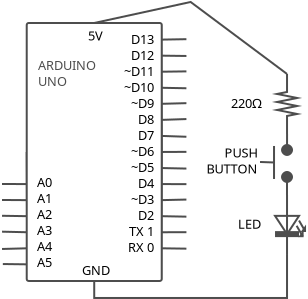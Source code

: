 <?xml version="1.0" encoding="UTF-8"?>
<dia:diagram xmlns:dia="http://www.lysator.liu.se/~alla/dia/">
  <dia:layer name="Background" visible="true" active="true">
    <dia:object type="Standard - ZigZagLine" version="1" id="O0">
      <dia:attribute name="obj_pos">
        <dia:point val="19.96,7.85"/>
      </dia:attribute>
      <dia:attribute name="obj_bb">
        <dia:rectangle val="19.91,6.75;29.65,10.45"/>
      </dia:attribute>
      <dia:attribute name="orth_points">
        <dia:point val="19.96,7.85"/>
        <dia:point val="19.96,6.8"/>
        <dia:point val="29.6,6.8"/>
        <dia:point val="29.6,10.4"/>
      </dia:attribute>
      <dia:attribute name="orth_orient">
        <dia:enum val="1"/>
        <dia:enum val="0"/>
        <dia:enum val="1"/>
      </dia:attribute>
      <dia:attribute name="autorouting">
        <dia:boolean val="true"/>
      </dia:attribute>
      <dia:attribute name="line_color">
        <dia:color val="#4d4d4d"/>
      </dia:attribute>
      <dia:connections>
        <dia:connection handle="0" to="O32" connection="1"/>
        <dia:connection handle="1" to="O6" connection="0"/>
      </dia:connections>
    </dia:object>
    <dia:object type="Standard - Text" version="1" id="O1">
      <dia:attribute name="obj_pos">
        <dia:point val="7.4,7.1"/>
      </dia:attribute>
      <dia:attribute name="obj_bb">
        <dia:rectangle val="7.4,6.46;7.4,7.232"/>
      </dia:attribute>
      <dia:attribute name="text">
        <dia:composite type="text">
          <dia:attribute name="string">
            <dia:string>##</dia:string>
          </dia:attribute>
          <dia:attribute name="font">
            <dia:font family="sans" style="0" name="Helvetica"/>
          </dia:attribute>
          <dia:attribute name="height">
            <dia:real val="0.8"/>
          </dia:attribute>
          <dia:attribute name="pos">
            <dia:point val="7.4,7.1"/>
          </dia:attribute>
          <dia:attribute name="color">
            <dia:color val="#000000"/>
          </dia:attribute>
          <dia:attribute name="alignment">
            <dia:enum val="0"/>
          </dia:attribute>
        </dia:composite>
      </dia:attribute>
      <dia:attribute name="valign">
        <dia:enum val="3"/>
      </dia:attribute>
    </dia:object>
    <dia:object type="Standard - Text" version="1" id="O2">
      <dia:attribute name="obj_pos">
        <dia:point val="22.15,18.55"/>
      </dia:attribute>
      <dia:attribute name="obj_bb">
        <dia:rectangle val="22.15,17.91;22.15,18.683"/>
      </dia:attribute>
      <dia:attribute name="text">
        <dia:composite type="text">
          <dia:attribute name="string">
            <dia:string>##</dia:string>
          </dia:attribute>
          <dia:attribute name="font">
            <dia:font family="sans" style="0" name="Helvetica"/>
          </dia:attribute>
          <dia:attribute name="height">
            <dia:real val="0.8"/>
          </dia:attribute>
          <dia:attribute name="pos">
            <dia:point val="22.15,18.55"/>
          </dia:attribute>
          <dia:attribute name="color">
            <dia:color val="#000000"/>
          </dia:attribute>
          <dia:attribute name="alignment">
            <dia:enum val="0"/>
          </dia:attribute>
        </dia:composite>
      </dia:attribute>
      <dia:attribute name="valign">
        <dia:enum val="3"/>
      </dia:attribute>
    </dia:object>
    <dia:object type="Standard - Text" version="1" id="O3">
      <dia:attribute name="obj_pos">
        <dia:point val="9.95,7.6"/>
      </dia:attribute>
      <dia:attribute name="obj_bb">
        <dia:rectangle val="9.95,6.96;9.95,7.732"/>
      </dia:attribute>
      <dia:attribute name="text">
        <dia:composite type="text">
          <dia:attribute name="string">
            <dia:string>##</dia:string>
          </dia:attribute>
          <dia:attribute name="font">
            <dia:font family="sans" style="0" name="Helvetica"/>
          </dia:attribute>
          <dia:attribute name="height">
            <dia:real val="0.8"/>
          </dia:attribute>
          <dia:attribute name="pos">
            <dia:point val="9.95,7.6"/>
          </dia:attribute>
          <dia:attribute name="color">
            <dia:color val="#000000"/>
          </dia:attribute>
          <dia:attribute name="alignment">
            <dia:enum val="0"/>
          </dia:attribute>
        </dia:composite>
      </dia:attribute>
      <dia:attribute name="valign">
        <dia:enum val="3"/>
      </dia:attribute>
    </dia:object>
    <dia:object type="Standard - ZigZagLine" version="1" id="O4">
      <dia:attribute name="obj_pos">
        <dia:point val="19.96,20.75"/>
      </dia:attribute>
      <dia:attribute name="obj_bb">
        <dia:rectangle val="19.91,19.4;29.65,21.65"/>
      </dia:attribute>
      <dia:attribute name="orth_points">
        <dia:point val="19.96,20.75"/>
        <dia:point val="19.96,21.6"/>
        <dia:point val="29.6,21.6"/>
        <dia:point val="29.6,19.45"/>
      </dia:attribute>
      <dia:attribute name="orth_orient">
        <dia:enum val="1"/>
        <dia:enum val="0"/>
        <dia:enum val="1"/>
      </dia:attribute>
      <dia:attribute name="autorouting">
        <dia:boolean val="false"/>
      </dia:attribute>
      <dia:attribute name="line_color">
        <dia:color val="#4d4d4d"/>
      </dia:attribute>
      <dia:connections>
        <dia:connection handle="0" to="O32" connection="6"/>
        <dia:connection handle="1" to="O5" connection="0"/>
      </dia:connections>
    </dia:object>
    <dia:object type="Circuit - Vertical Led (European)" version="1" id="O5">
      <dia:attribute name="obj_pos">
        <dia:point val="29,16.45"/>
      </dia:attribute>
      <dia:attribute name="obj_bb">
        <dia:rectangle val="28.907,16.45;30.55,19.45"/>
      </dia:attribute>
      <dia:attribute name="meta">
        <dia:composite type="dict"/>
      </dia:attribute>
      <dia:attribute name="elem_corner">
        <dia:point val="29,16.45"/>
      </dia:attribute>
      <dia:attribute name="elem_width">
        <dia:real val="1.5"/>
      </dia:attribute>
      <dia:attribute name="elem_height">
        <dia:real val="3.0"/>
      </dia:attribute>
      <dia:attribute name="line_width">
        <dia:real val="0.1"/>
      </dia:attribute>
      <dia:attribute name="line_colour">
        <dia:color val="#4d4d4d"/>
      </dia:attribute>
      <dia:attribute name="fill_colour">
        <dia:color val="#ffffff"/>
      </dia:attribute>
      <dia:attribute name="show_background">
        <dia:boolean val="true"/>
      </dia:attribute>
      <dia:attribute name="line_style">
        <dia:enum val="0"/>
        <dia:real val="1"/>
      </dia:attribute>
      <dia:attribute name="flip_horizontal">
        <dia:boolean val="true"/>
      </dia:attribute>
      <dia:attribute name="flip_vertical">
        <dia:boolean val="true"/>
      </dia:attribute>
      <dia:attribute name="subscale">
        <dia:real val="1"/>
      </dia:attribute>
    </dia:object>
    <dia:object type="Circuit - Vertical Resistor" version="1" id="O6">
      <dia:attribute name="obj_pos">
        <dia:point val="29.1,10.4"/>
      </dia:attribute>
      <dia:attribute name="obj_bb">
        <dia:rectangle val="28.845,10.4;30.355,13.4"/>
      </dia:attribute>
      <dia:attribute name="meta">
        <dia:composite type="dict"/>
      </dia:attribute>
      <dia:attribute name="elem_corner">
        <dia:point val="29.1,10.4"/>
      </dia:attribute>
      <dia:attribute name="elem_width">
        <dia:real val="1.0"/>
      </dia:attribute>
      <dia:attribute name="elem_height">
        <dia:real val="3.0"/>
      </dia:attribute>
      <dia:attribute name="line_width">
        <dia:real val="0.1"/>
      </dia:attribute>
      <dia:attribute name="line_colour">
        <dia:color val="#4d4d4d"/>
      </dia:attribute>
      <dia:attribute name="fill_colour">
        <dia:color val="#ffffff"/>
      </dia:attribute>
      <dia:attribute name="show_background">
        <dia:boolean val="true"/>
      </dia:attribute>
      <dia:attribute name="line_style">
        <dia:enum val="0"/>
        <dia:real val="1"/>
      </dia:attribute>
      <dia:attribute name="flip_horizontal">
        <dia:boolean val="false"/>
      </dia:attribute>
      <dia:attribute name="flip_vertical">
        <dia:boolean val="false"/>
      </dia:attribute>
      <dia:attribute name="subscale">
        <dia:real val="1"/>
      </dia:attribute>
    </dia:object>
    <dia:object type="Standard - Text" version="1" id="O7">
      <dia:attribute name="obj_pos">
        <dia:point val="26.8,12.1"/>
      </dia:attribute>
      <dia:attribute name="obj_bb">
        <dia:rectangle val="26.8,11.46;28.3,12.232"/>
      </dia:attribute>
      <dia:attribute name="text">
        <dia:composite type="text">
          <dia:attribute name="string">
            <dia:string>#220Ω#</dia:string>
          </dia:attribute>
          <dia:attribute name="font">
            <dia:font family="sans" style="0" name="Helvetica"/>
          </dia:attribute>
          <dia:attribute name="height">
            <dia:real val="0.8"/>
          </dia:attribute>
          <dia:attribute name="pos">
            <dia:point val="26.8,12.1"/>
          </dia:attribute>
          <dia:attribute name="color">
            <dia:color val="#000000"/>
          </dia:attribute>
          <dia:attribute name="alignment">
            <dia:enum val="0"/>
          </dia:attribute>
        </dia:composite>
      </dia:attribute>
      <dia:attribute name="valign">
        <dia:enum val="3"/>
      </dia:attribute>
    </dia:object>
    <dia:object type="Standard - Text" version="1" id="O8">
      <dia:attribute name="obj_pos">
        <dia:point val="27.145,18.135"/>
      </dia:attribute>
      <dia:attribute name="obj_bb">
        <dia:rectangle val="27.145,17.495;28.258,18.267"/>
      </dia:attribute>
      <dia:attribute name="text">
        <dia:composite type="text">
          <dia:attribute name="string">
            <dia:string>#LED#</dia:string>
          </dia:attribute>
          <dia:attribute name="font">
            <dia:font family="sans" style="0" name="Helvetica"/>
          </dia:attribute>
          <dia:attribute name="height">
            <dia:real val="0.8"/>
          </dia:attribute>
          <dia:attribute name="pos">
            <dia:point val="27.145,18.135"/>
          </dia:attribute>
          <dia:attribute name="color">
            <dia:color val="#000000"/>
          </dia:attribute>
          <dia:attribute name="alignment">
            <dia:enum val="0"/>
          </dia:attribute>
        </dia:composite>
      </dia:attribute>
      <dia:attribute name="valign">
        <dia:enum val="3"/>
      </dia:attribute>
    </dia:object>
    <dia:object type="Standard - Line" version="0" id="O9">
      <dia:attribute name="obj_pos">
        <dia:point val="16.593,15.905"/>
      </dia:attribute>
      <dia:attribute name="obj_bb">
        <dia:rectangle val="15.299,15.85;16.643,15.955"/>
      </dia:attribute>
      <dia:attribute name="conn_endpoints">
        <dia:point val="16.593,15.905"/>
        <dia:point val="15.349,15.9"/>
      </dia:attribute>
      <dia:attribute name="numcp">
        <dia:int val="1"/>
      </dia:attribute>
      <dia:attribute name="line_color">
        <dia:color val="#4d4d4d"/>
      </dia:attribute>
      <dia:connections>
        <dia:connection handle="0" to="O15" connection="5"/>
      </dia:connections>
    </dia:object>
    <dia:object type="Standard - Line" version="0" id="O10">
      <dia:attribute name="obj_pos">
        <dia:point val="16.611,19.918"/>
      </dia:attribute>
      <dia:attribute name="obj_bb">
        <dia:rectangle val="15.339,19.853;16.662,19.969"/>
      </dia:attribute>
      <dia:attribute name="conn_endpoints">
        <dia:point val="16.611,19.918"/>
        <dia:point val="15.39,19.903"/>
      </dia:attribute>
      <dia:attribute name="numcp">
        <dia:int val="1"/>
      </dia:attribute>
      <dia:attribute name="line_color">
        <dia:color val="#4d4d4d"/>
      </dia:attribute>
      <dia:connections>
        <dia:connection handle="0" to="O15" connection="0"/>
      </dia:connections>
    </dia:object>
    <dia:object type="Standard - Line" version="0" id="O11">
      <dia:attribute name="obj_pos">
        <dia:point val="16.596,16.708"/>
      </dia:attribute>
      <dia:attribute name="obj_bb">
        <dia:rectangle val="15.299,16.65;16.647,16.758"/>
      </dia:attribute>
      <dia:attribute name="conn_endpoints">
        <dia:point val="16.596,16.708"/>
        <dia:point val="15.349,16.7"/>
      </dia:attribute>
      <dia:attribute name="numcp">
        <dia:int val="1"/>
      </dia:attribute>
      <dia:attribute name="line_color">
        <dia:color val="#4d4d4d"/>
      </dia:attribute>
      <dia:connections>
        <dia:connection handle="0" to="O15" connection="4"/>
      </dia:connections>
    </dia:object>
    <dia:object type="Standard - Line" version="0" id="O12">
      <dia:attribute name="obj_pos">
        <dia:point val="16.6,17.51"/>
      </dia:attribute>
      <dia:attribute name="obj_bb">
        <dia:rectangle val="15.299,17.439;16.651,17.561"/>
      </dia:attribute>
      <dia:attribute name="conn_endpoints">
        <dia:point val="16.6,17.51"/>
        <dia:point val="15.35,17.49"/>
      </dia:attribute>
      <dia:attribute name="numcp">
        <dia:int val="1"/>
      </dia:attribute>
      <dia:attribute name="line_color">
        <dia:color val="#4d4d4d"/>
      </dia:attribute>
      <dia:connections>
        <dia:connection handle="0" to="O15" connection="3"/>
      </dia:connections>
    </dia:object>
    <dia:object type="Standard - Line" version="0" id="O13">
      <dia:attribute name="obj_pos">
        <dia:point val="16.604,18.313"/>
      </dia:attribute>
      <dia:attribute name="obj_bb">
        <dia:rectangle val="15.299,18.234;16.655,18.364"/>
      </dia:attribute>
      <dia:attribute name="conn_endpoints">
        <dia:point val="16.604,18.313"/>
        <dia:point val="15.35,18.285"/>
      </dia:attribute>
      <dia:attribute name="numcp">
        <dia:int val="1"/>
      </dia:attribute>
      <dia:attribute name="line_color">
        <dia:color val="#4d4d4d"/>
      </dia:attribute>
      <dia:connections>
        <dia:connection handle="0" to="O15" connection="2"/>
      </dia:connections>
    </dia:object>
    <dia:object type="Standard - Line" version="0" id="O14">
      <dia:attribute name="obj_pos">
        <dia:point val="16.607,19.116"/>
      </dia:attribute>
      <dia:attribute name="obj_bb">
        <dia:rectangle val="15.299,19.064;16.659,19.201"/>
      </dia:attribute>
      <dia:attribute name="conn_endpoints">
        <dia:point val="16.607,19.116"/>
        <dia:point val="15.35,19.15"/>
      </dia:attribute>
      <dia:attribute name="numcp">
        <dia:int val="1"/>
      </dia:attribute>
      <dia:attribute name="line_color">
        <dia:color val="#4d4d4d"/>
      </dia:attribute>
      <dia:connections>
        <dia:connection handle="0" to="O15" connection="1"/>
      </dia:connections>
    </dia:object>
    <dia:object type="Standard - Line" version="0" id="O15">
      <dia:attribute name="obj_pos">
        <dia:point val="16.615,20.721"/>
      </dia:attribute>
      <dia:attribute name="obj_bb">
        <dia:rectangle val="16.535,14.25;16.665,20.771"/>
      </dia:attribute>
      <dia:attribute name="conn_endpoints">
        <dia:point val="16.615,20.721"/>
        <dia:point val="16.585,14.3"/>
      </dia:attribute>
      <dia:attribute name="numcp">
        <dia:int val="7"/>
      </dia:attribute>
      <dia:attribute name="line_color">
        <dia:color val="#4d4d4d"/>
      </dia:attribute>
      <dia:connections>
        <dia:connection handle="0" to="O32" connection="5"/>
        <dia:connection handle="1" to="O32" connection="3"/>
      </dia:connections>
    </dia:object>
    <dia:object type="Standard - Line" version="0" id="O16">
      <dia:attribute name="obj_pos">
        <dia:point val="23.335,14.3"/>
      </dia:attribute>
      <dia:attribute name="obj_bb">
        <dia:rectangle val="23.256,14.25;23.386,20.771"/>
      </dia:attribute>
      <dia:attribute name="conn_endpoints">
        <dia:point val="23.335,14.3"/>
        <dia:point val="23.306,20.721"/>
      </dia:attribute>
      <dia:attribute name="numcp">
        <dia:int val="7"/>
      </dia:attribute>
      <dia:attribute name="line_color">
        <dia:color val="#4d4d4d"/>
      </dia:attribute>
      <dia:connections>
        <dia:connection handle="0" to="O32" connection="4"/>
        <dia:connection handle="1" to="O32" connection="7"/>
      </dia:connections>
    </dia:object>
    <dia:object type="Standard - Line" version="0" id="O17">
      <dia:attribute name="obj_pos">
        <dia:point val="23.306,7.879"/>
      </dia:attribute>
      <dia:attribute name="obj_bb">
        <dia:rectangle val="23.256,7.829;23.386,14.35"/>
      </dia:attribute>
      <dia:attribute name="conn_endpoints">
        <dia:point val="23.306,7.879"/>
        <dia:point val="23.335,14.3"/>
      </dia:attribute>
      <dia:attribute name="numcp">
        <dia:int val="7"/>
      </dia:attribute>
      <dia:attribute name="line_color">
        <dia:color val="#4d4d4d"/>
      </dia:attribute>
      <dia:connections>
        <dia:connection handle="0" to="O32" connection="2"/>
        <dia:connection handle="1" to="O32" connection="4"/>
      </dia:connections>
    </dia:object>
    <dia:object type="Standard - Line" version="0" id="O18">
      <dia:attribute name="obj_pos">
        <dia:point val="24.569,8.66"/>
      </dia:attribute>
      <dia:attribute name="obj_bb">
        <dia:rectangle val="23.259,8.609;24.62,8.733"/>
      </dia:attribute>
      <dia:attribute name="conn_endpoints">
        <dia:point val="24.569,8.66"/>
        <dia:point val="23.31,8.682"/>
      </dia:attribute>
      <dia:attribute name="numcp">
        <dia:int val="1"/>
      </dia:attribute>
      <dia:attribute name="line_color">
        <dia:color val="#4d4d4d"/>
      </dia:attribute>
      <dia:connections>
        <dia:connection handle="1" to="O17" connection="0"/>
      </dia:connections>
    </dia:object>
    <dia:object type="Standard - Line" version="0" id="O19">
      <dia:attribute name="obj_pos">
        <dia:point val="24.57,9.5"/>
      </dia:attribute>
      <dia:attribute name="obj_bb">
        <dia:rectangle val="23.263,9.434;24.62,9.551"/>
      </dia:attribute>
      <dia:attribute name="conn_endpoints">
        <dia:point val="24.57,9.5"/>
        <dia:point val="23.313,9.484"/>
      </dia:attribute>
      <dia:attribute name="numcp">
        <dia:int val="1"/>
      </dia:attribute>
      <dia:attribute name="line_color">
        <dia:color val="#4d4d4d"/>
      </dia:attribute>
      <dia:connections>
        <dia:connection handle="1" to="O17" connection="1"/>
      </dia:connections>
    </dia:object>
    <dia:object type="Standard - Line" version="0" id="O20">
      <dia:attribute name="obj_pos">
        <dia:point val="24.57,10.27"/>
      </dia:attribute>
      <dia:attribute name="obj_bb">
        <dia:rectangle val="23.266,10.219;24.62,10.338"/>
      </dia:attribute>
      <dia:attribute name="conn_endpoints">
        <dia:point val="24.57,10.27"/>
        <dia:point val="23.317,10.287"/>
      </dia:attribute>
      <dia:attribute name="numcp">
        <dia:int val="1"/>
      </dia:attribute>
      <dia:attribute name="line_color">
        <dia:color val="#4d4d4d"/>
      </dia:attribute>
      <dia:connections>
        <dia:connection handle="1" to="O17" connection="2"/>
      </dia:connections>
    </dia:object>
    <dia:object type="Standard - Line" version="0" id="O21">
      <dia:attribute name="obj_pos">
        <dia:point val="24.569,11.114"/>
      </dia:attribute>
      <dia:attribute name="obj_bb">
        <dia:rectangle val="23.27,11.039;24.62,11.165"/>
      </dia:attribute>
      <dia:attribute name="conn_endpoints">
        <dia:point val="24.569,11.114"/>
        <dia:point val="23.321,11.09"/>
      </dia:attribute>
      <dia:attribute name="numcp">
        <dia:int val="1"/>
      </dia:attribute>
      <dia:attribute name="line_color">
        <dia:color val="#4d4d4d"/>
      </dia:attribute>
      <dia:connections>
        <dia:connection handle="1" to="O17" connection="3"/>
      </dia:connections>
    </dia:object>
    <dia:object type="Standard - Line" version="0" id="O22">
      <dia:attribute name="obj_pos">
        <dia:point val="24.569,11.859"/>
      </dia:attribute>
      <dia:attribute name="obj_bb">
        <dia:rectangle val="23.273,11.808;24.62,11.944"/>
      </dia:attribute>
      <dia:attribute name="conn_endpoints">
        <dia:point val="24.569,11.859"/>
        <dia:point val="23.324,11.892"/>
      </dia:attribute>
      <dia:attribute name="numcp">
        <dia:int val="1"/>
      </dia:attribute>
      <dia:attribute name="line_color">
        <dia:color val="#4d4d4d"/>
      </dia:attribute>
      <dia:connections>
        <dia:connection handle="1" to="O17" connection="4"/>
      </dia:connections>
    </dia:object>
    <dia:object type="Standard - Line" version="0" id="O23">
      <dia:attribute name="obj_pos">
        <dia:point val="24.569,12.654"/>
      </dia:attribute>
      <dia:attribute name="obj_bb">
        <dia:rectangle val="23.276,12.603;24.62,12.746"/>
      </dia:attribute>
      <dia:attribute name="conn_endpoints">
        <dia:point val="24.569,12.654"/>
        <dia:point val="23.328,12.695"/>
      </dia:attribute>
      <dia:attribute name="numcp">
        <dia:int val="1"/>
      </dia:attribute>
      <dia:attribute name="line_color">
        <dia:color val="#4d4d4d"/>
      </dia:attribute>
      <dia:connections>
        <dia:connection handle="1" to="O17" connection="5"/>
      </dia:connections>
    </dia:object>
    <dia:object type="Standard - Line" version="0" id="O24">
      <dia:attribute name="obj_pos">
        <dia:point val="24.569,13.539"/>
      </dia:attribute>
      <dia:attribute name="obj_bb">
        <dia:rectangle val="23.28,13.446;24.62,13.591"/>
      </dia:attribute>
      <dia:attribute name="conn_endpoints">
        <dia:point val="24.569,13.539"/>
        <dia:point val="23.332,13.497"/>
      </dia:attribute>
      <dia:attribute name="numcp">
        <dia:int val="1"/>
      </dia:attribute>
      <dia:attribute name="line_color">
        <dia:color val="#4d4d4d"/>
      </dia:attribute>
      <dia:connections>
        <dia:connection handle="1" to="O17" connection="6"/>
      </dia:connections>
    </dia:object>
    <dia:object type="Standard - Line" version="0" id="O25">
      <dia:attribute name="obj_pos">
        <dia:point val="24.57,14.294"/>
      </dia:attribute>
      <dia:attribute name="obj_bb">
        <dia:rectangle val="23.285,14.244;24.62,14.35"/>
      </dia:attribute>
      <dia:attribute name="conn_endpoints">
        <dia:point val="24.57,14.294"/>
        <dia:point val="23.335,14.3"/>
      </dia:attribute>
      <dia:attribute name="numcp">
        <dia:int val="1"/>
      </dia:attribute>
      <dia:attribute name="line_color">
        <dia:color val="#4d4d4d"/>
      </dia:attribute>
      <dia:connections>
        <dia:connection handle="1" to="O32" connection="4"/>
      </dia:connections>
    </dia:object>
    <dia:object type="Standard - Line" version="0" id="O26">
      <dia:attribute name="obj_pos">
        <dia:point val="24.569,15.13"/>
      </dia:attribute>
      <dia:attribute name="obj_bb">
        <dia:rectangle val="23.281,15.052;24.62,15.181"/>
      </dia:attribute>
      <dia:attribute name="conn_endpoints">
        <dia:point val="24.569,15.13"/>
        <dia:point val="23.332,15.103"/>
      </dia:attribute>
      <dia:attribute name="numcp">
        <dia:int val="1"/>
      </dia:attribute>
      <dia:attribute name="line_color">
        <dia:color val="#4d4d4d"/>
      </dia:attribute>
      <dia:connections>
        <dia:connection handle="1" to="O16" connection="0"/>
      </dia:connections>
    </dia:object>
    <dia:object type="Standard - Line" version="0" id="O27">
      <dia:attribute name="obj_pos">
        <dia:point val="24.57,15.908"/>
      </dia:attribute>
      <dia:attribute name="obj_bb">
        <dia:rectangle val="23.278,15.855;24.62,15.958"/>
      </dia:attribute>
      <dia:attribute name="conn_endpoints">
        <dia:point val="24.57,15.908"/>
        <dia:point val="23.328,15.905"/>
      </dia:attribute>
      <dia:attribute name="numcp">
        <dia:int val="1"/>
      </dia:attribute>
      <dia:attribute name="line_color">
        <dia:color val="#4d4d4d"/>
      </dia:attribute>
      <dia:connections>
        <dia:connection handle="1" to="O16" connection="1"/>
      </dia:connections>
    </dia:object>
    <dia:object type="Standard - Line" version="0" id="O28">
      <dia:attribute name="obj_pos">
        <dia:point val="24.569,16.679"/>
      </dia:attribute>
      <dia:attribute name="obj_bb">
        <dia:rectangle val="23.273,16.628;24.62,16.759"/>
      </dia:attribute>
      <dia:attribute name="conn_endpoints">
        <dia:point val="24.569,16.679"/>
        <dia:point val="23.324,16.708"/>
      </dia:attribute>
      <dia:attribute name="numcp">
        <dia:int val="1"/>
      </dia:attribute>
      <dia:attribute name="line_color">
        <dia:color val="#4d4d4d"/>
      </dia:attribute>
      <dia:connections>
        <dia:connection handle="1" to="O16" connection="2"/>
      </dia:connections>
    </dia:object>
    <dia:object type="Standard - Line" version="0" id="O29">
      <dia:attribute name="obj_pos">
        <dia:point val="24.569,17.534"/>
      </dia:attribute>
      <dia:attribute name="obj_bb">
        <dia:rectangle val="23.27,17.459;24.62,17.585"/>
      </dia:attribute>
      <dia:attribute name="conn_endpoints">
        <dia:point val="24.569,17.534"/>
        <dia:point val="23.321,17.51"/>
      </dia:attribute>
      <dia:attribute name="numcp">
        <dia:int val="1"/>
      </dia:attribute>
      <dia:attribute name="line_color">
        <dia:color val="#4d4d4d"/>
      </dia:attribute>
      <dia:connections>
        <dia:connection handle="1" to="O16" connection="3"/>
      </dia:connections>
    </dia:object>
    <dia:object type="Standard - Line" version="0" id="O30">
      <dia:attribute name="obj_pos">
        <dia:point val="24.57,18.312"/>
      </dia:attribute>
      <dia:attribute name="obj_bb">
        <dia:rectangle val="23.267,18.262;24.62,18.363"/>
      </dia:attribute>
      <dia:attribute name="conn_endpoints">
        <dia:point val="24.57,18.312"/>
        <dia:point val="23.317,18.313"/>
      </dia:attribute>
      <dia:attribute name="numcp">
        <dia:int val="1"/>
      </dia:attribute>
      <dia:attribute name="line_color">
        <dia:color val="#4d4d4d"/>
      </dia:attribute>
      <dia:connections>
        <dia:connection handle="1" to="O16" connection="4"/>
      </dia:connections>
    </dia:object>
    <dia:object type="Standard - Line" version="0" id="O31">
      <dia:attribute name="obj_pos">
        <dia:point val="24.569,19.134"/>
      </dia:attribute>
      <dia:attribute name="obj_bb">
        <dia:rectangle val="23.263,19.065;24.62,19.185"/>
      </dia:attribute>
      <dia:attribute name="conn_endpoints">
        <dia:point val="24.569,19.134"/>
        <dia:point val="23.313,19.116"/>
      </dia:attribute>
      <dia:attribute name="numcp">
        <dia:int val="1"/>
      </dia:attribute>
      <dia:attribute name="line_color">
        <dia:color val="#4d4d4d"/>
      </dia:attribute>
      <dia:connections>
        <dia:connection handle="1" to="O16" connection="5"/>
      </dia:connections>
    </dia:object>
    <dia:group>
      <dia:object type="Standard - Box" version="0" id="O32">
        <dia:attribute name="obj_pos">
          <dia:point val="16.585,7.85"/>
        </dia:attribute>
        <dia:attribute name="obj_bb">
          <dia:rectangle val="16.535,7.8;23.385,20.8"/>
        </dia:attribute>
        <dia:attribute name="elem_corner">
          <dia:point val="16.585,7.85"/>
        </dia:attribute>
        <dia:attribute name="elem_width">
          <dia:real val="6.75"/>
        </dia:attribute>
        <dia:attribute name="elem_height">
          <dia:real val="12.9"/>
        </dia:attribute>
        <dia:attribute name="border_width">
          <dia:real val="0.1"/>
        </dia:attribute>
        <dia:attribute name="border_color">
          <dia:color val="#4d4d4d"/>
        </dia:attribute>
        <dia:attribute name="show_background">
          <dia:boolean val="true"/>
        </dia:attribute>
        <dia:attribute name="corner_radius">
          <dia:real val="0.1"/>
        </dia:attribute>
      </dia:object>
      <dia:object type="Standard - Text" version="1" id="O33">
        <dia:attribute name="obj_pos">
          <dia:point val="19.35,20.45"/>
        </dia:attribute>
        <dia:attribute name="obj_bb">
          <dia:rectangle val="19.35,19.81;20.64,20.582"/>
        </dia:attribute>
        <dia:attribute name="text">
          <dia:composite type="text">
            <dia:attribute name="string">
              <dia:string>#GND#</dia:string>
            </dia:attribute>
            <dia:attribute name="font">
              <dia:font family="sans" style="0" name="Helvetica"/>
            </dia:attribute>
            <dia:attribute name="height">
              <dia:real val="0.8"/>
            </dia:attribute>
            <dia:attribute name="pos">
              <dia:point val="19.35,20.45"/>
            </dia:attribute>
            <dia:attribute name="color">
              <dia:color val="#000000"/>
            </dia:attribute>
            <dia:attribute name="alignment">
              <dia:enum val="0"/>
            </dia:attribute>
          </dia:composite>
        </dia:attribute>
        <dia:attribute name="valign">
          <dia:enum val="3"/>
        </dia:attribute>
      </dia:object>
      <dia:object type="Standard - Text" version="1" id="O34">
        <dia:attribute name="obj_pos">
          <dia:point val="19.65,8.725"/>
        </dia:attribute>
        <dia:attribute name="obj_bb">
          <dia:rectangle val="19.65,8.085;20.383,8.857"/>
        </dia:attribute>
        <dia:attribute name="text">
          <dia:composite type="text">
            <dia:attribute name="string">
              <dia:string>#5V#</dia:string>
            </dia:attribute>
            <dia:attribute name="font">
              <dia:font family="sans" style="0" name="Helvetica"/>
            </dia:attribute>
            <dia:attribute name="height">
              <dia:real val="0.8"/>
            </dia:attribute>
            <dia:attribute name="pos">
              <dia:point val="19.65,8.725"/>
            </dia:attribute>
            <dia:attribute name="color">
              <dia:color val="#000000"/>
            </dia:attribute>
            <dia:attribute name="alignment">
              <dia:enum val="0"/>
            </dia:attribute>
          </dia:composite>
        </dia:attribute>
        <dia:attribute name="valign">
          <dia:enum val="3"/>
        </dia:attribute>
      </dia:object>
      <dia:object type="Standard - Text" version="1" id="O35">
        <dia:attribute name="obj_pos">
          <dia:point val="17.1,16.05"/>
        </dia:attribute>
        <dia:attribute name="obj_bb">
          <dia:rectangle val="17.1,15.41;17.835,20.183"/>
        </dia:attribute>
        <dia:attribute name="text">
          <dia:composite type="text">
            <dia:attribute name="string">
              <dia:string>#A0
A1
A2
A3
A4
A5#</dia:string>
            </dia:attribute>
            <dia:attribute name="font">
              <dia:font family="sans" style="0" name="Helvetica"/>
            </dia:attribute>
            <dia:attribute name="height">
              <dia:real val="0.8"/>
            </dia:attribute>
            <dia:attribute name="pos">
              <dia:point val="17.1,16.05"/>
            </dia:attribute>
            <dia:attribute name="color">
              <dia:color val="#000000"/>
            </dia:attribute>
            <dia:attribute name="alignment">
              <dia:enum val="0"/>
            </dia:attribute>
          </dia:composite>
        </dia:attribute>
        <dia:attribute name="valign">
          <dia:enum val="3"/>
        </dia:attribute>
      </dia:object>
      <dia:object type="Standard - Text" version="1" id="O36">
        <dia:attribute name="obj_pos">
          <dia:point val="17.15,10.2"/>
        </dia:attribute>
        <dia:attribute name="obj_bb">
          <dia:rectangle val="17.15,9.56;19.907,11.133"/>
        </dia:attribute>
        <dia:attribute name="text">
          <dia:composite type="text">
            <dia:attribute name="string">
              <dia:string>#ARDUINO
UNO#</dia:string>
            </dia:attribute>
            <dia:attribute name="font">
              <dia:font family="sans" style="0" name="Helvetica"/>
            </dia:attribute>
            <dia:attribute name="height">
              <dia:real val="0.8"/>
            </dia:attribute>
            <dia:attribute name="pos">
              <dia:point val="17.15,10.2"/>
            </dia:attribute>
            <dia:attribute name="color">
              <dia:color val="#4d4d4d"/>
            </dia:attribute>
            <dia:attribute name="alignment">
              <dia:enum val="0"/>
            </dia:attribute>
          </dia:composite>
        </dia:attribute>
        <dia:attribute name="valign">
          <dia:enum val="3"/>
        </dia:attribute>
      </dia:object>
      <dia:object type="Standard - Text" version="1" id="O37">
        <dia:attribute name="obj_pos">
          <dia:point val="22.95,8.9"/>
        </dia:attribute>
        <dia:attribute name="obj_bb">
          <dia:rectangle val="21.35,8.26;22.95,19.433"/>
        </dia:attribute>
        <dia:attribute name="text">
          <dia:composite type="text">
            <dia:attribute name="string">
              <dia:string>#D13
D12
~D11
~D10
~D9
D8
D7
~D6
~D5
D4
~D3
D2
 TX 1
 RX 0#</dia:string>
            </dia:attribute>
            <dia:attribute name="font">
              <dia:font family="sans" style="0" name="Helvetica"/>
            </dia:attribute>
            <dia:attribute name="height">
              <dia:real val="0.8"/>
            </dia:attribute>
            <dia:attribute name="pos">
              <dia:point val="22.95,8.9"/>
            </dia:attribute>
            <dia:attribute name="color">
              <dia:color val="#000000"/>
            </dia:attribute>
            <dia:attribute name="alignment">
              <dia:enum val="2"/>
            </dia:attribute>
          </dia:composite>
        </dia:attribute>
        <dia:attribute name="valign">
          <dia:enum val="3"/>
        </dia:attribute>
      </dia:object>
    </dia:group>
    <dia:group>
      <dia:object type="Standard - Line" version="0" id="O38">
        <dia:attribute name="obj_pos">
          <dia:point val="29.598,16.45"/>
        </dia:attribute>
        <dia:attribute name="obj_bb">
          <dia:rectangle val="29.279,15.229;29.92,16.5"/>
        </dia:attribute>
        <dia:attribute name="conn_endpoints">
          <dia:point val="29.598,16.45"/>
          <dia:point val="29.6,15.3"/>
        </dia:attribute>
        <dia:attribute name="numcp">
          <dia:int val="1"/>
        </dia:attribute>
        <dia:attribute name="line_color">
          <dia:color val="#4d4d4d"/>
        </dia:attribute>
        <dia:attribute name="end_arrow">
          <dia:enum val="8"/>
        </dia:attribute>
        <dia:attribute name="end_arrow_length">
          <dia:real val="0.5"/>
        </dia:attribute>
        <dia:attribute name="end_arrow_width">
          <dia:real val="0.5"/>
        </dia:attribute>
      </dia:object>
      <dia:object type="Standard - Line" version="0" id="O39">
        <dia:attribute name="obj_pos">
          <dia:point val="29.602,13.4"/>
        </dia:attribute>
        <dia:attribute name="obj_bb">
          <dia:rectangle val="29.28,13.35;29.921,14.521"/>
        </dia:attribute>
        <dia:attribute name="conn_endpoints">
          <dia:point val="29.602,13.4"/>
          <dia:point val="29.6,14.45"/>
        </dia:attribute>
        <dia:attribute name="numcp">
          <dia:int val="1"/>
        </dia:attribute>
        <dia:attribute name="line_color">
          <dia:color val="#4d4d4d"/>
        </dia:attribute>
        <dia:attribute name="end_arrow">
          <dia:enum val="8"/>
        </dia:attribute>
        <dia:attribute name="end_arrow_length">
          <dia:real val="0.5"/>
        </dia:attribute>
        <dia:attribute name="end_arrow_width">
          <dia:real val="0.5"/>
        </dia:attribute>
      </dia:object>
      <dia:object type="Standard - Line" version="0" id="O40">
        <dia:attribute name="obj_pos">
          <dia:point val="28.95,14"/>
        </dia:attribute>
        <dia:attribute name="obj_bb">
          <dia:rectangle val="28.9,13.95;29,15.7"/>
        </dia:attribute>
        <dia:attribute name="conn_endpoints">
          <dia:point val="28.95,14"/>
          <dia:point val="28.95,15.65"/>
        </dia:attribute>
        <dia:attribute name="numcp">
          <dia:int val="1"/>
        </dia:attribute>
        <dia:attribute name="line_color">
          <dia:color val="#4d4d4d"/>
        </dia:attribute>
      </dia:object>
      <dia:object type="Standard - Line" version="0" id="O41">
        <dia:attribute name="obj_pos">
          <dia:point val="28.95,14.825"/>
        </dia:attribute>
        <dia:attribute name="obj_bb">
          <dia:rectangle val="28.198,14.748;29.002,14.877"/>
        </dia:attribute>
        <dia:attribute name="conn_endpoints">
          <dia:point val="28.95,14.825"/>
          <dia:point val="28.25,14.8"/>
        </dia:attribute>
        <dia:attribute name="numcp">
          <dia:int val="1"/>
        </dia:attribute>
        <dia:attribute name="line_color">
          <dia:color val="#4d4d4d"/>
        </dia:attribute>
        <dia:connections>
          <dia:connection handle="0" to="O40" connection="0"/>
        </dia:connections>
      </dia:object>
    </dia:group>
    <dia:object type="Standard - Text" version="1" id="O42">
      <dia:attribute name="obj_pos">
        <dia:point val="28.125,14.57"/>
      </dia:attribute>
      <dia:attribute name="obj_bb">
        <dia:rectangle val="25.698,13.93;28.125,15.502"/>
      </dia:attribute>
      <dia:attribute name="text">
        <dia:composite type="text">
          <dia:attribute name="string">
            <dia:string>#PUSH
BUTTON#</dia:string>
          </dia:attribute>
          <dia:attribute name="font">
            <dia:font family="sans" style="0" name="Helvetica"/>
          </dia:attribute>
          <dia:attribute name="height">
            <dia:real val="0.8"/>
          </dia:attribute>
          <dia:attribute name="pos">
            <dia:point val="28.125,14.57"/>
          </dia:attribute>
          <dia:attribute name="color">
            <dia:color val="#000000"/>
          </dia:attribute>
          <dia:attribute name="alignment">
            <dia:enum val="2"/>
          </dia:attribute>
        </dia:composite>
      </dia:attribute>
      <dia:attribute name="valign">
        <dia:enum val="3"/>
      </dia:attribute>
    </dia:object>
  </dia:layer>
</dia:diagram>
